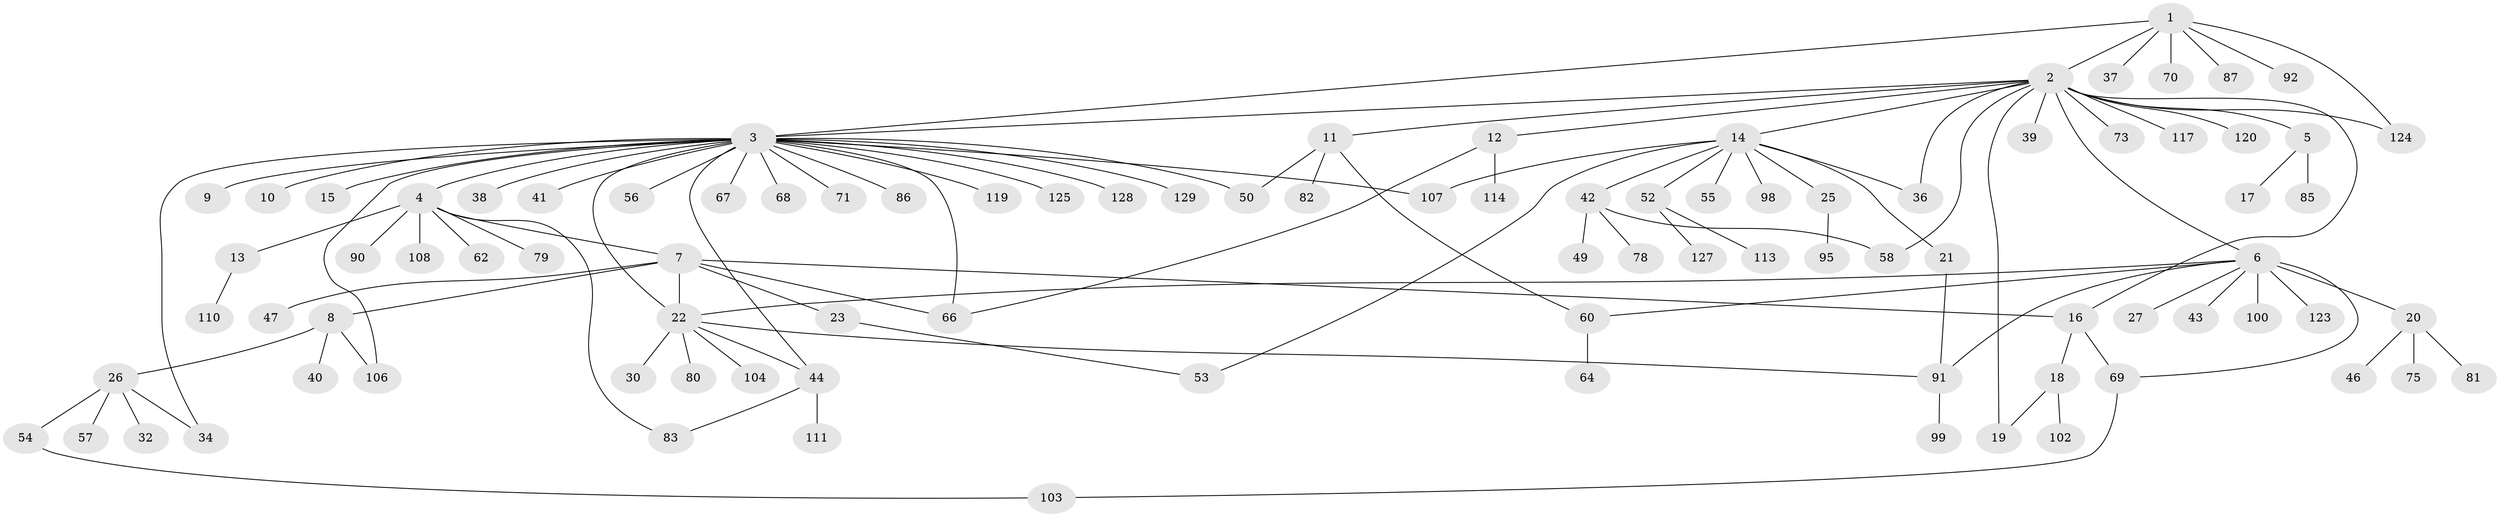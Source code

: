 // Generated by graph-tools (version 1.1) at 2025/23/03/03/25 07:23:50]
// undirected, 95 vertices, 116 edges
graph export_dot {
graph [start="1"]
  node [color=gray90,style=filled];
  1 [super="+74"];
  2 [super="+63"];
  3 [super="+33"];
  4 [super="+115"];
  5 [super="+109"];
  6 [super="+84"];
  7 [super="+89"];
  8;
  9 [super="+118"];
  10 [super="+72"];
  11 [super="+61"];
  12 [super="+35"];
  13;
  14 [super="+24"];
  15 [super="+48"];
  16 [super="+28"];
  17 [super="+77"];
  18 [super="+31"];
  19;
  20 [super="+29"];
  21 [super="+101"];
  22 [super="+94"];
  23 [super="+130"];
  25;
  26 [super="+121"];
  27;
  30;
  32 [super="+59"];
  34 [super="+51"];
  36;
  37 [super="+45"];
  38;
  39;
  40;
  41 [super="+65"];
  42 [super="+112"];
  43;
  44;
  46;
  47;
  49;
  50 [super="+93"];
  52 [super="+76"];
  53;
  54 [super="+116"];
  55;
  56;
  57;
  58;
  60;
  62;
  64;
  66 [super="+88"];
  67;
  68;
  69;
  70;
  71;
  73;
  75;
  78;
  79 [super="+96"];
  80 [super="+97"];
  81;
  82;
  83;
  85;
  86;
  87;
  90;
  91;
  92;
  95;
  98;
  99;
  100;
  102;
  103 [super="+105"];
  104;
  106 [super="+126"];
  107;
  108;
  110;
  111;
  113;
  114;
  117 [super="+122"];
  119;
  120;
  123;
  124;
  125;
  127;
  128;
  129;
  1 -- 2;
  1 -- 37;
  1 -- 70;
  1 -- 87;
  1 -- 92;
  1 -- 124;
  1 -- 3;
  2 -- 3;
  2 -- 5 [weight=2];
  2 -- 6;
  2 -- 11;
  2 -- 12;
  2 -- 14;
  2 -- 16;
  2 -- 19;
  2 -- 36;
  2 -- 39;
  2 -- 58;
  2 -- 73;
  2 -- 117;
  2 -- 124;
  2 -- 120;
  3 -- 4;
  3 -- 9;
  3 -- 10;
  3 -- 15;
  3 -- 41;
  3 -- 44;
  3 -- 50;
  3 -- 56;
  3 -- 67;
  3 -- 68;
  3 -- 71;
  3 -- 86;
  3 -- 106;
  3 -- 107;
  3 -- 129;
  3 -- 128;
  3 -- 34;
  3 -- 38;
  3 -- 119;
  3 -- 125;
  3 -- 66;
  3 -- 22;
  4 -- 7;
  4 -- 13;
  4 -- 62;
  4 -- 79;
  4 -- 90;
  4 -- 108;
  4 -- 83;
  5 -- 17;
  5 -- 85;
  6 -- 20;
  6 -- 22;
  6 -- 27;
  6 -- 43;
  6 -- 60;
  6 -- 69;
  6 -- 91;
  6 -- 100;
  6 -- 123;
  7 -- 8;
  7 -- 16;
  7 -- 22;
  7 -- 23;
  7 -- 47;
  7 -- 66;
  8 -- 26;
  8 -- 40;
  8 -- 106;
  11 -- 82;
  11 -- 60;
  11 -- 50;
  12 -- 66;
  12 -- 114;
  13 -- 110;
  14 -- 21;
  14 -- 36;
  14 -- 52;
  14 -- 55;
  14 -- 107;
  14 -- 98;
  14 -- 53;
  14 -- 25;
  14 -- 42;
  16 -- 18;
  16 -- 69;
  18 -- 102;
  18 -- 19;
  20 -- 46;
  20 -- 81;
  20 -- 75;
  21 -- 91;
  22 -- 30;
  22 -- 44;
  22 -- 80;
  22 -- 91;
  22 -- 104;
  23 -- 53;
  25 -- 95;
  26 -- 32;
  26 -- 54;
  26 -- 57;
  26 -- 34;
  42 -- 49;
  42 -- 58;
  42 -- 78;
  44 -- 83;
  44 -- 111;
  52 -- 113;
  52 -- 127;
  54 -- 103;
  60 -- 64;
  69 -- 103;
  91 -- 99;
}
